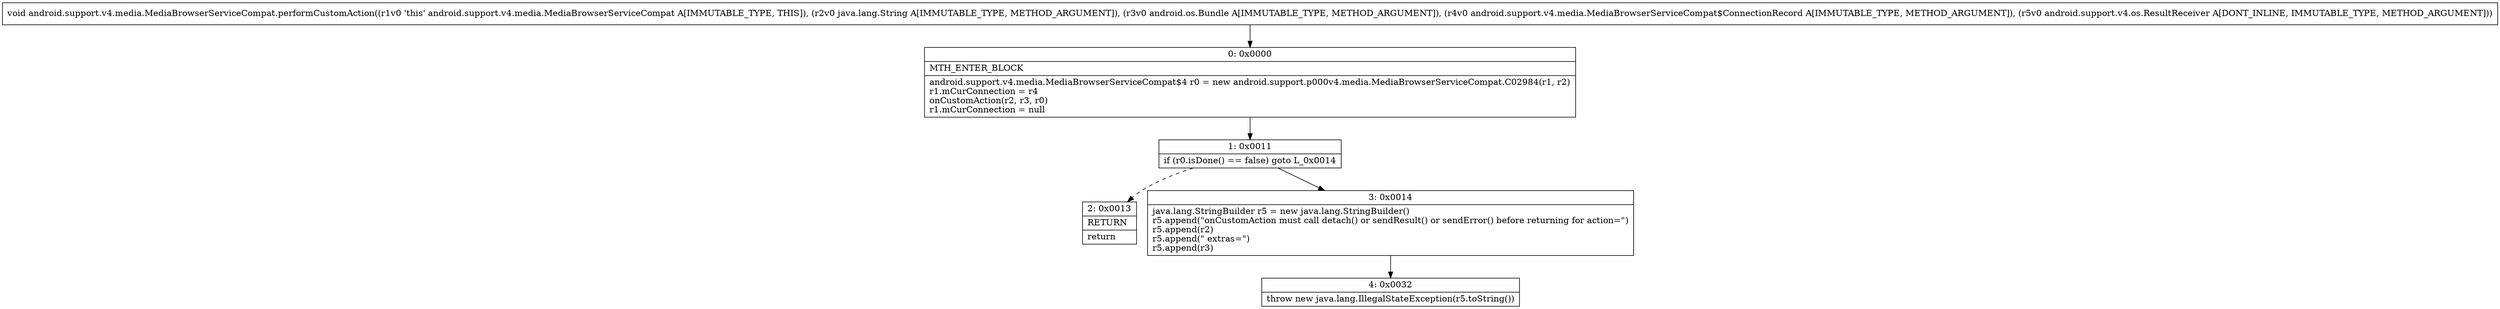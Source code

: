 digraph "CFG forandroid.support.v4.media.MediaBrowserServiceCompat.performCustomAction(Ljava\/lang\/String;Landroid\/os\/Bundle;Landroid\/support\/v4\/media\/MediaBrowserServiceCompat$ConnectionRecord;Landroid\/support\/v4\/os\/ResultReceiver;)V" {
Node_0 [shape=record,label="{0\:\ 0x0000|MTH_ENTER_BLOCK\l|android.support.v4.media.MediaBrowserServiceCompat$4 r0 = new android.support.p000v4.media.MediaBrowserServiceCompat.C02984(r1, r2)\lr1.mCurConnection = r4\lonCustomAction(r2, r3, r0)\lr1.mCurConnection = null\l}"];
Node_1 [shape=record,label="{1\:\ 0x0011|if (r0.isDone() == false) goto L_0x0014\l}"];
Node_2 [shape=record,label="{2\:\ 0x0013|RETURN\l|return\l}"];
Node_3 [shape=record,label="{3\:\ 0x0014|java.lang.StringBuilder r5 = new java.lang.StringBuilder()\lr5.append(\"onCustomAction must call detach() or sendResult() or sendError() before returning for action=\")\lr5.append(r2)\lr5.append(\" extras=\")\lr5.append(r3)\l}"];
Node_4 [shape=record,label="{4\:\ 0x0032|throw new java.lang.IllegalStateException(r5.toString())\l}"];
MethodNode[shape=record,label="{void android.support.v4.media.MediaBrowserServiceCompat.performCustomAction((r1v0 'this' android.support.v4.media.MediaBrowserServiceCompat A[IMMUTABLE_TYPE, THIS]), (r2v0 java.lang.String A[IMMUTABLE_TYPE, METHOD_ARGUMENT]), (r3v0 android.os.Bundle A[IMMUTABLE_TYPE, METHOD_ARGUMENT]), (r4v0 android.support.v4.media.MediaBrowserServiceCompat$ConnectionRecord A[IMMUTABLE_TYPE, METHOD_ARGUMENT]), (r5v0 android.support.v4.os.ResultReceiver A[DONT_INLINE, IMMUTABLE_TYPE, METHOD_ARGUMENT])) }"];
MethodNode -> Node_0;
Node_0 -> Node_1;
Node_1 -> Node_2[style=dashed];
Node_1 -> Node_3;
Node_3 -> Node_4;
}

